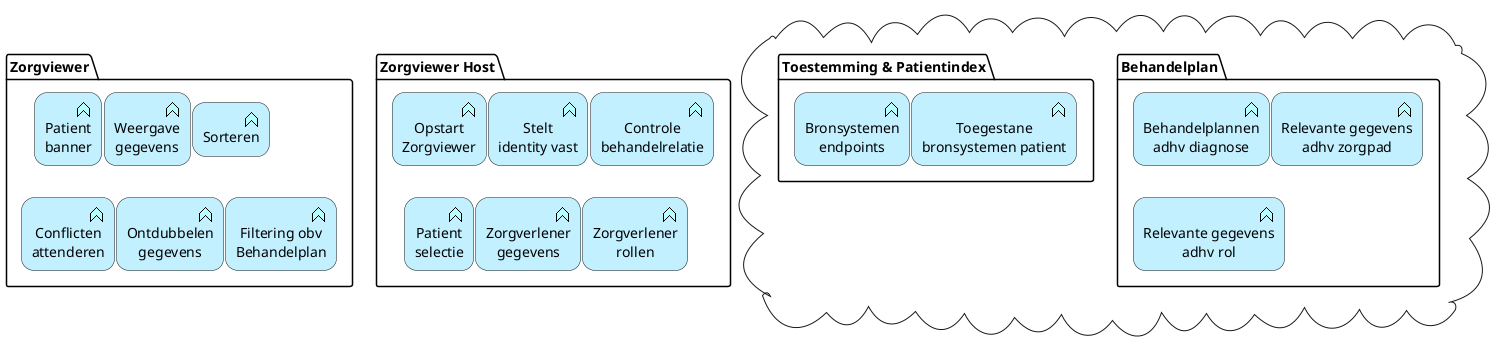 @startuml

skinparam nodesep 2
skinparam ranksep 1

!include <archimate/Archimate>

package "Zorgviewer" {
  Application_Function(af1, "Patient\nbanner")
  Application_Function(af2, "Weergave\ngegevens")
  Application_Function(af3, "Sorteren")
  Application_Function(af4, "Conflicten\nattenderen")
  Application_Function(af5, "Ontdubbelen\ngegevens")
  Application_Function(af6, "Filtering obv\nBehandelplan")
}

package "Zorgviewer Host" {
  Application_Function(af7, "Opstart\nZorgviewer")
  Application_Function(af8, "Stelt\nidentity vast")
  Application_Function(af9, "Controle\nbehandelrelatie")
  Application_Function(af10, "Patient\nselectie")
  Application_Function(af11, "Zorgverlener\ngegevens")
  Application_Function(af12, "Zorgverlener\nrollen")
}

cloud {
 package "Behandelplan" {
   Application_Function(af13, "Behandelplannen\nadhv diagnose")
   Application_Function(af14, "Relevante gegevens\nadhv zorgpad")
   Application_Function(af15, "Relevante gegevens\nadhv rol")
 }
 package "Toestemming & Patientindex" {
   Application_Function(af16, "Toegestane\nbronsystemen patient")
   Application_Function(af17, "Bronsystemen\nendpoints")
 }
}

@enduml
